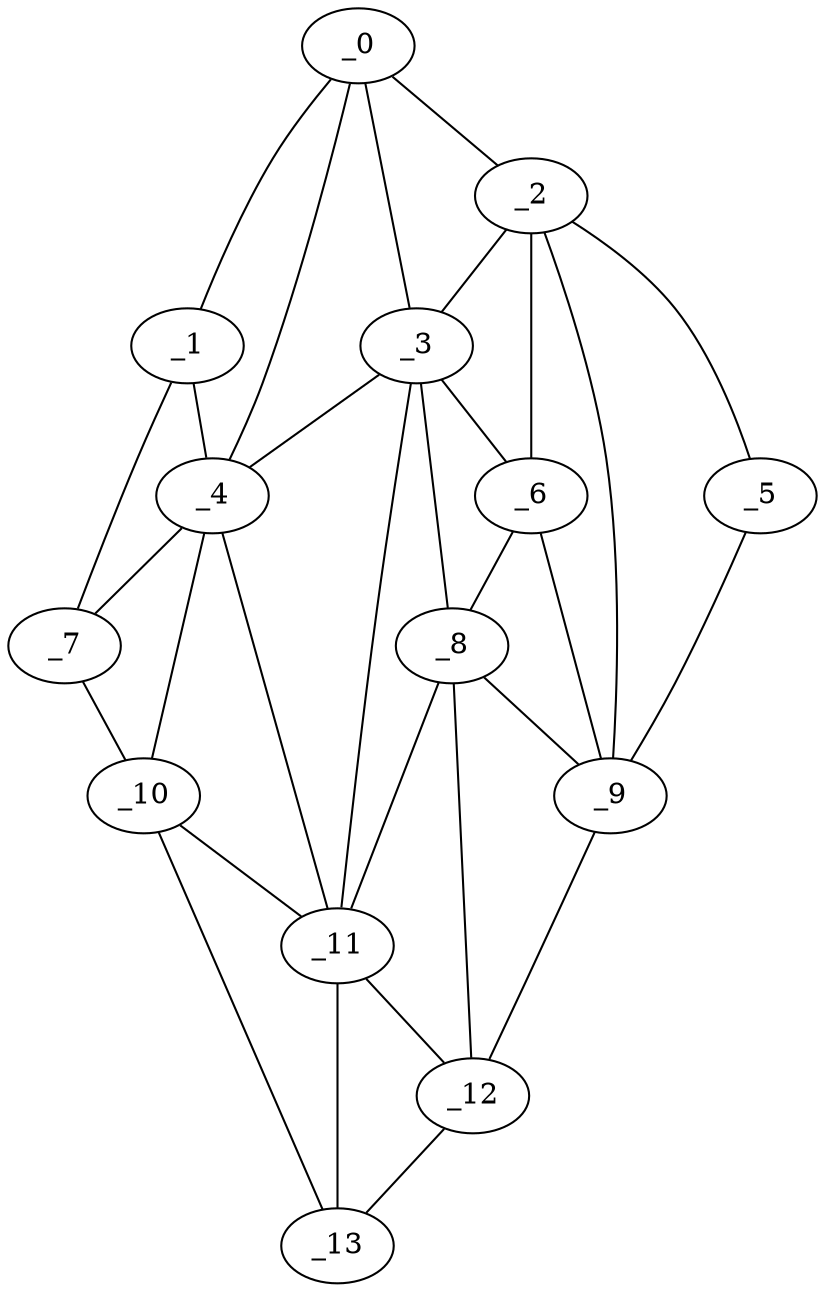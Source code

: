 graph "obj18__65.gxl" {
	_0	 [x=11,
		y=19];
	_1	 [x=26,
		y=8];
	_0 -- _1	 [valence=1];
	_2	 [x=33,
		y=87];
	_0 -- _2	 [valence=1];
	_3	 [x=36,
		y=59];
	_0 -- _3	 [valence=2];
	_4	 [x=37,
		y=9];
	_0 -- _4	 [valence=2];
	_1 -- _4	 [valence=2];
	_7	 [x=44,
		y=4];
	_1 -- _7	 [valence=1];
	_2 -- _3	 [valence=2];
	_5	 [x=39,
		y=92];
	_2 -- _5	 [valence=1];
	_6	 [x=42,
		y=71];
	_2 -- _6	 [valence=1];
	_9	 [x=51,
		y=86];
	_2 -- _9	 [valence=2];
	_3 -- _4	 [valence=1];
	_3 -- _6	 [valence=1];
	_8	 [x=47,
		y=66];
	_3 -- _8	 [valence=2];
	_11	 [x=63,
		y=16];
	_3 -- _11	 [valence=2];
	_4 -- _7	 [valence=2];
	_10	 [x=53,
		y=5];
	_4 -- _10	 [valence=2];
	_4 -- _11	 [valence=1];
	_5 -- _9	 [valence=1];
	_6 -- _8	 [valence=2];
	_6 -- _9	 [valence=2];
	_7 -- _10	 [valence=1];
	_8 -- _9	 [valence=2];
	_8 -- _11	 [valence=1];
	_12	 [x=113,
		y=28];
	_8 -- _12	 [valence=2];
	_9 -- _12	 [valence=1];
	_10 -- _11	 [valence=2];
	_13	 [x=116,
		y=18];
	_10 -- _13	 [valence=1];
	_11 -- _12	 [valence=2];
	_11 -- _13	 [valence=2];
	_12 -- _13	 [valence=1];
}
